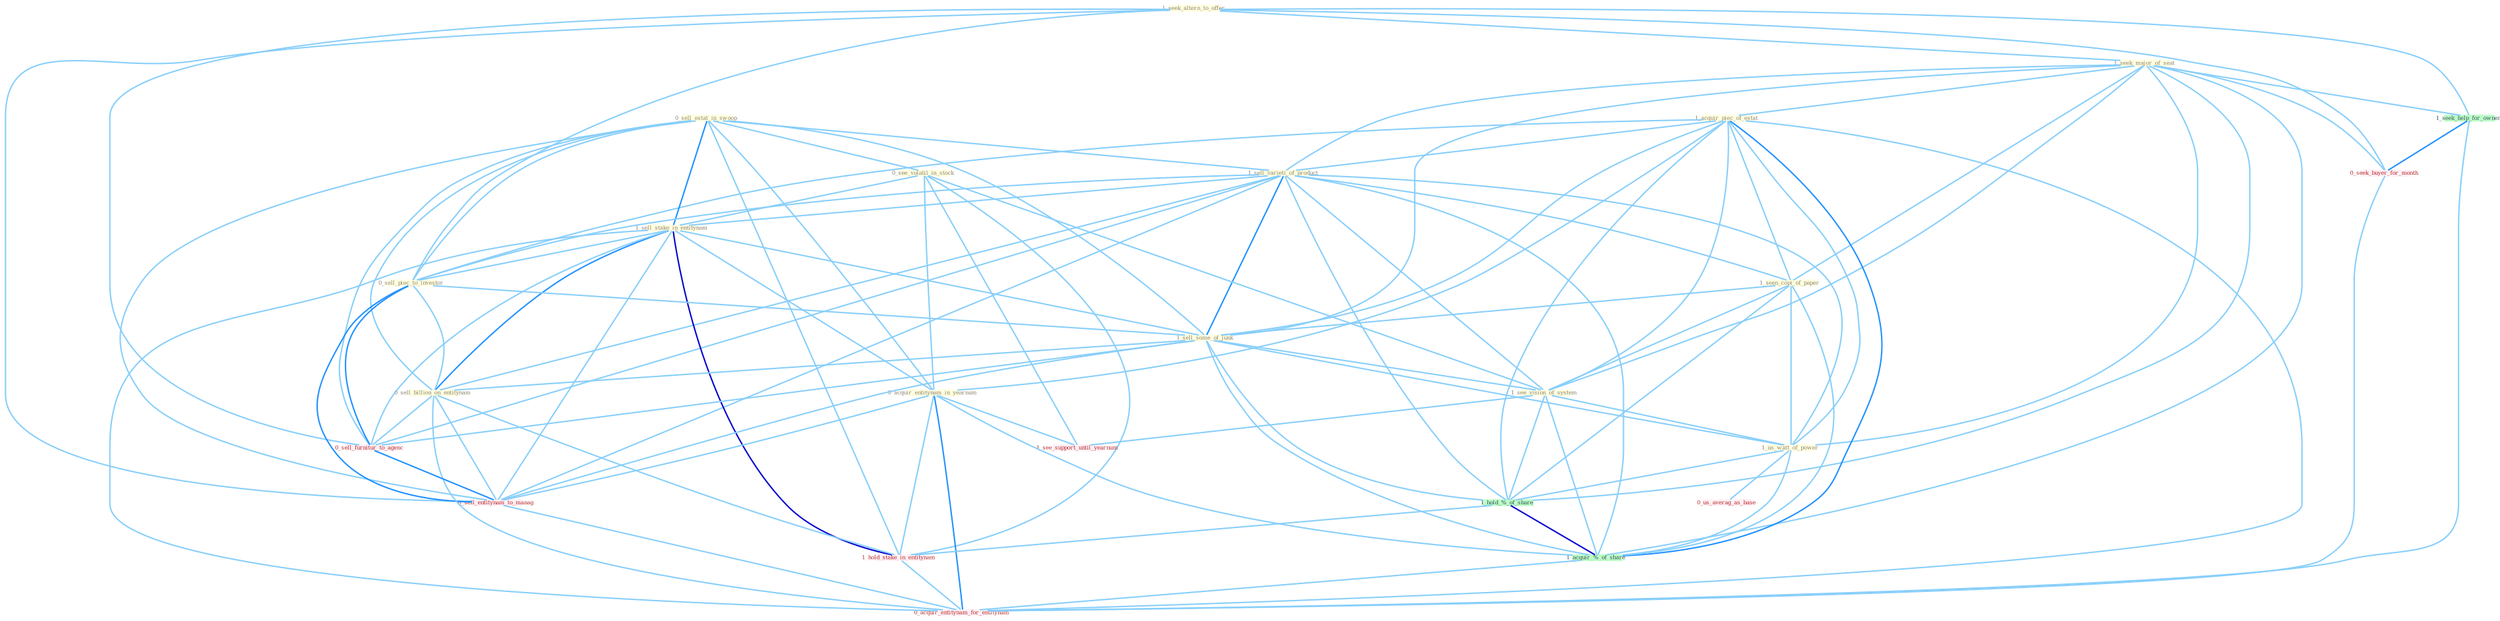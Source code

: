 Graph G{ 
    node
    [shape=polygon,style=filled,width=.5,height=.06,color="#BDFCC9",fixedsize=true,fontsize=4,
    fontcolor="#2f4f4f"];
    {node
    [color="#ffffe0", fontcolor="#8b7d6b"] "1_seek_altern_to_offer " "1_seek_major_of_seat " "1_acquir_piec_of_estat " "0_sell_estat_in_swoop " "1_sell_varieti_of_product " "1_seen_copi_of_paper " "0_see_volatil_in_stock " "1_sell_stake_in_entitynam " "0_sell_piec_to_investor " "1_sell_some_of_junk " "0_sell_billion_on_entitynam " "1_see_vision_of_system " "0_acquir_entitynam_in_yearnum " "1_us_watt_of_power "}
{node [color="#fff0f5", fontcolor="#b22222"] "1_hold_stake_in_entitynam " "0_seek_buyer_for_month " "1_see_support_until_yearnum " "0_sell_furnitur_to_agenc " "0_us_averag_as_base " "0_sell_entitynam_to_manag " "0_acquir_entitynam_for_entitynam "}
edge [color="#B0E2FF"];

	"1_seek_altern_to_offer " -- "1_seek_major_of_seat " [w="1", color="#87cefa" ];
	"1_seek_altern_to_offer " -- "0_sell_piec_to_investor " [w="1", color="#87cefa" ];
	"1_seek_altern_to_offer " -- "1_seek_help_for_owner " [w="1", color="#87cefa" ];
	"1_seek_altern_to_offer " -- "0_seek_buyer_for_month " [w="1", color="#87cefa" ];
	"1_seek_altern_to_offer " -- "0_sell_furnitur_to_agenc " [w="1", color="#87cefa" ];
	"1_seek_altern_to_offer " -- "0_sell_entitynam_to_manag " [w="1", color="#87cefa" ];
	"1_seek_major_of_seat " -- "1_acquir_piec_of_estat " [w="1", color="#87cefa" ];
	"1_seek_major_of_seat " -- "1_sell_varieti_of_product " [w="1", color="#87cefa" ];
	"1_seek_major_of_seat " -- "1_seen_copi_of_paper " [w="1", color="#87cefa" ];
	"1_seek_major_of_seat " -- "1_sell_some_of_junk " [w="1", color="#87cefa" ];
	"1_seek_major_of_seat " -- "1_see_vision_of_system " [w="1", color="#87cefa" ];
	"1_seek_major_of_seat " -- "1_us_watt_of_power " [w="1", color="#87cefa" ];
	"1_seek_major_of_seat " -- "1_hold_%_of_share " [w="1", color="#87cefa" ];
	"1_seek_major_of_seat " -- "1_seek_help_for_owner " [w="1", color="#87cefa" ];
	"1_seek_major_of_seat " -- "0_seek_buyer_for_month " [w="1", color="#87cefa" ];
	"1_seek_major_of_seat " -- "1_acquir_%_of_share " [w="1", color="#87cefa" ];
	"1_acquir_piec_of_estat " -- "1_sell_varieti_of_product " [w="1", color="#87cefa" ];
	"1_acquir_piec_of_estat " -- "1_seen_copi_of_paper " [w="1", color="#87cefa" ];
	"1_acquir_piec_of_estat " -- "0_sell_piec_to_investor " [w="1", color="#87cefa" ];
	"1_acquir_piec_of_estat " -- "1_sell_some_of_junk " [w="1", color="#87cefa" ];
	"1_acquir_piec_of_estat " -- "1_see_vision_of_system " [w="1", color="#87cefa" ];
	"1_acquir_piec_of_estat " -- "0_acquir_entitynam_in_yearnum " [w="1", color="#87cefa" ];
	"1_acquir_piec_of_estat " -- "1_us_watt_of_power " [w="1", color="#87cefa" ];
	"1_acquir_piec_of_estat " -- "1_hold_%_of_share " [w="1", color="#87cefa" ];
	"1_acquir_piec_of_estat " -- "1_acquir_%_of_share " [w="2", color="#1e90ff" , len=0.8];
	"1_acquir_piec_of_estat " -- "0_acquir_entitynam_for_entitynam " [w="1", color="#87cefa" ];
	"0_sell_estat_in_swoop " -- "1_sell_varieti_of_product " [w="1", color="#87cefa" ];
	"0_sell_estat_in_swoop " -- "0_see_volatil_in_stock " [w="1", color="#87cefa" ];
	"0_sell_estat_in_swoop " -- "1_sell_stake_in_entitynam " [w="2", color="#1e90ff" , len=0.8];
	"0_sell_estat_in_swoop " -- "0_sell_piec_to_investor " [w="1", color="#87cefa" ];
	"0_sell_estat_in_swoop " -- "1_sell_some_of_junk " [w="1", color="#87cefa" ];
	"0_sell_estat_in_swoop " -- "0_sell_billion_on_entitynam " [w="1", color="#87cefa" ];
	"0_sell_estat_in_swoop " -- "0_acquir_entitynam_in_yearnum " [w="1", color="#87cefa" ];
	"0_sell_estat_in_swoop " -- "1_hold_stake_in_entitynam " [w="1", color="#87cefa" ];
	"0_sell_estat_in_swoop " -- "0_sell_furnitur_to_agenc " [w="1", color="#87cefa" ];
	"0_sell_estat_in_swoop " -- "0_sell_entitynam_to_manag " [w="1", color="#87cefa" ];
	"1_sell_varieti_of_product " -- "1_seen_copi_of_paper " [w="1", color="#87cefa" ];
	"1_sell_varieti_of_product " -- "1_sell_stake_in_entitynam " [w="1", color="#87cefa" ];
	"1_sell_varieti_of_product " -- "0_sell_piec_to_investor " [w="1", color="#87cefa" ];
	"1_sell_varieti_of_product " -- "1_sell_some_of_junk " [w="2", color="#1e90ff" , len=0.8];
	"1_sell_varieti_of_product " -- "0_sell_billion_on_entitynam " [w="1", color="#87cefa" ];
	"1_sell_varieti_of_product " -- "1_see_vision_of_system " [w="1", color="#87cefa" ];
	"1_sell_varieti_of_product " -- "1_us_watt_of_power " [w="1", color="#87cefa" ];
	"1_sell_varieti_of_product " -- "1_hold_%_of_share " [w="1", color="#87cefa" ];
	"1_sell_varieti_of_product " -- "1_acquir_%_of_share " [w="1", color="#87cefa" ];
	"1_sell_varieti_of_product " -- "0_sell_furnitur_to_agenc " [w="1", color="#87cefa" ];
	"1_sell_varieti_of_product " -- "0_sell_entitynam_to_manag " [w="1", color="#87cefa" ];
	"1_seen_copi_of_paper " -- "1_sell_some_of_junk " [w="1", color="#87cefa" ];
	"1_seen_copi_of_paper " -- "1_see_vision_of_system " [w="1", color="#87cefa" ];
	"1_seen_copi_of_paper " -- "1_us_watt_of_power " [w="1", color="#87cefa" ];
	"1_seen_copi_of_paper " -- "1_hold_%_of_share " [w="1", color="#87cefa" ];
	"1_seen_copi_of_paper " -- "1_acquir_%_of_share " [w="1", color="#87cefa" ];
	"0_see_volatil_in_stock " -- "1_sell_stake_in_entitynam " [w="1", color="#87cefa" ];
	"0_see_volatil_in_stock " -- "1_see_vision_of_system " [w="1", color="#87cefa" ];
	"0_see_volatil_in_stock " -- "0_acquir_entitynam_in_yearnum " [w="1", color="#87cefa" ];
	"0_see_volatil_in_stock " -- "1_hold_stake_in_entitynam " [w="1", color="#87cefa" ];
	"0_see_volatil_in_stock " -- "1_see_support_until_yearnum " [w="1", color="#87cefa" ];
	"1_sell_stake_in_entitynam " -- "0_sell_piec_to_investor " [w="1", color="#87cefa" ];
	"1_sell_stake_in_entitynam " -- "1_sell_some_of_junk " [w="1", color="#87cefa" ];
	"1_sell_stake_in_entitynam " -- "0_sell_billion_on_entitynam " [w="2", color="#1e90ff" , len=0.8];
	"1_sell_stake_in_entitynam " -- "0_acquir_entitynam_in_yearnum " [w="1", color="#87cefa" ];
	"1_sell_stake_in_entitynam " -- "1_hold_stake_in_entitynam " [w="3", color="#0000cd" , len=0.6];
	"1_sell_stake_in_entitynam " -- "0_sell_furnitur_to_agenc " [w="1", color="#87cefa" ];
	"1_sell_stake_in_entitynam " -- "0_sell_entitynam_to_manag " [w="1", color="#87cefa" ];
	"1_sell_stake_in_entitynam " -- "0_acquir_entitynam_for_entitynam " [w="1", color="#87cefa" ];
	"0_sell_piec_to_investor " -- "1_sell_some_of_junk " [w="1", color="#87cefa" ];
	"0_sell_piec_to_investor " -- "0_sell_billion_on_entitynam " [w="1", color="#87cefa" ];
	"0_sell_piec_to_investor " -- "0_sell_furnitur_to_agenc " [w="2", color="#1e90ff" , len=0.8];
	"0_sell_piec_to_investor " -- "0_sell_entitynam_to_manag " [w="2", color="#1e90ff" , len=0.8];
	"1_sell_some_of_junk " -- "0_sell_billion_on_entitynam " [w="1", color="#87cefa" ];
	"1_sell_some_of_junk " -- "1_see_vision_of_system " [w="1", color="#87cefa" ];
	"1_sell_some_of_junk " -- "1_us_watt_of_power " [w="1", color="#87cefa" ];
	"1_sell_some_of_junk " -- "1_hold_%_of_share " [w="1", color="#87cefa" ];
	"1_sell_some_of_junk " -- "1_acquir_%_of_share " [w="1", color="#87cefa" ];
	"1_sell_some_of_junk " -- "0_sell_furnitur_to_agenc " [w="1", color="#87cefa" ];
	"1_sell_some_of_junk " -- "0_sell_entitynam_to_manag " [w="1", color="#87cefa" ];
	"0_sell_billion_on_entitynam " -- "1_hold_stake_in_entitynam " [w="1", color="#87cefa" ];
	"0_sell_billion_on_entitynam " -- "0_sell_furnitur_to_agenc " [w="1", color="#87cefa" ];
	"0_sell_billion_on_entitynam " -- "0_sell_entitynam_to_manag " [w="1", color="#87cefa" ];
	"0_sell_billion_on_entitynam " -- "0_acquir_entitynam_for_entitynam " [w="1", color="#87cefa" ];
	"1_see_vision_of_system " -- "1_us_watt_of_power " [w="1", color="#87cefa" ];
	"1_see_vision_of_system " -- "1_hold_%_of_share " [w="1", color="#87cefa" ];
	"1_see_vision_of_system " -- "1_acquir_%_of_share " [w="1", color="#87cefa" ];
	"1_see_vision_of_system " -- "1_see_support_until_yearnum " [w="1", color="#87cefa" ];
	"0_acquir_entitynam_in_yearnum " -- "1_hold_stake_in_entitynam " [w="1", color="#87cefa" ];
	"0_acquir_entitynam_in_yearnum " -- "1_acquir_%_of_share " [w="1", color="#87cefa" ];
	"0_acquir_entitynam_in_yearnum " -- "1_see_support_until_yearnum " [w="1", color="#87cefa" ];
	"0_acquir_entitynam_in_yearnum " -- "0_sell_entitynam_to_manag " [w="1", color="#87cefa" ];
	"0_acquir_entitynam_in_yearnum " -- "0_acquir_entitynam_for_entitynam " [w="2", color="#1e90ff" , len=0.8];
	"1_us_watt_of_power " -- "1_hold_%_of_share " [w="1", color="#87cefa" ];
	"1_us_watt_of_power " -- "1_acquir_%_of_share " [w="1", color="#87cefa" ];
	"1_us_watt_of_power " -- "0_us_averag_as_base " [w="1", color="#87cefa" ];
	"1_hold_%_of_share " -- "1_hold_stake_in_entitynam " [w="1", color="#87cefa" ];
	"1_hold_%_of_share " -- "1_acquir_%_of_share " [w="3", color="#0000cd" , len=0.6];
	"1_hold_stake_in_entitynam " -- "0_acquir_entitynam_for_entitynam " [w="1", color="#87cefa" ];
	"1_seek_help_for_owner " -- "0_seek_buyer_for_month " [w="2", color="#1e90ff" , len=0.8];
	"1_seek_help_for_owner " -- "0_acquir_entitynam_for_entitynam " [w="1", color="#87cefa" ];
	"0_seek_buyer_for_month " -- "0_acquir_entitynam_for_entitynam " [w="1", color="#87cefa" ];
	"1_acquir_%_of_share " -- "0_acquir_entitynam_for_entitynam " [w="1", color="#87cefa" ];
	"0_sell_furnitur_to_agenc " -- "0_sell_entitynam_to_manag " [w="2", color="#1e90ff" , len=0.8];
	"0_sell_entitynam_to_manag " -- "0_acquir_entitynam_for_entitynam " [w="1", color="#87cefa" ];
}
